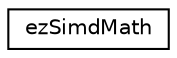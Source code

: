 digraph "Graphical Class Hierarchy"
{
 // LATEX_PDF_SIZE
  edge [fontname="Helvetica",fontsize="10",labelfontname="Helvetica",labelfontsize="10"];
  node [fontname="Helvetica",fontsize="10",shape=record];
  rankdir="LR";
  Node0 [label="ezSimdMath",height=0.2,width=0.4,color="black", fillcolor="white", style="filled",URL="$dc/d8c/structez_simd_math.htm",tooltip=" "];
}
